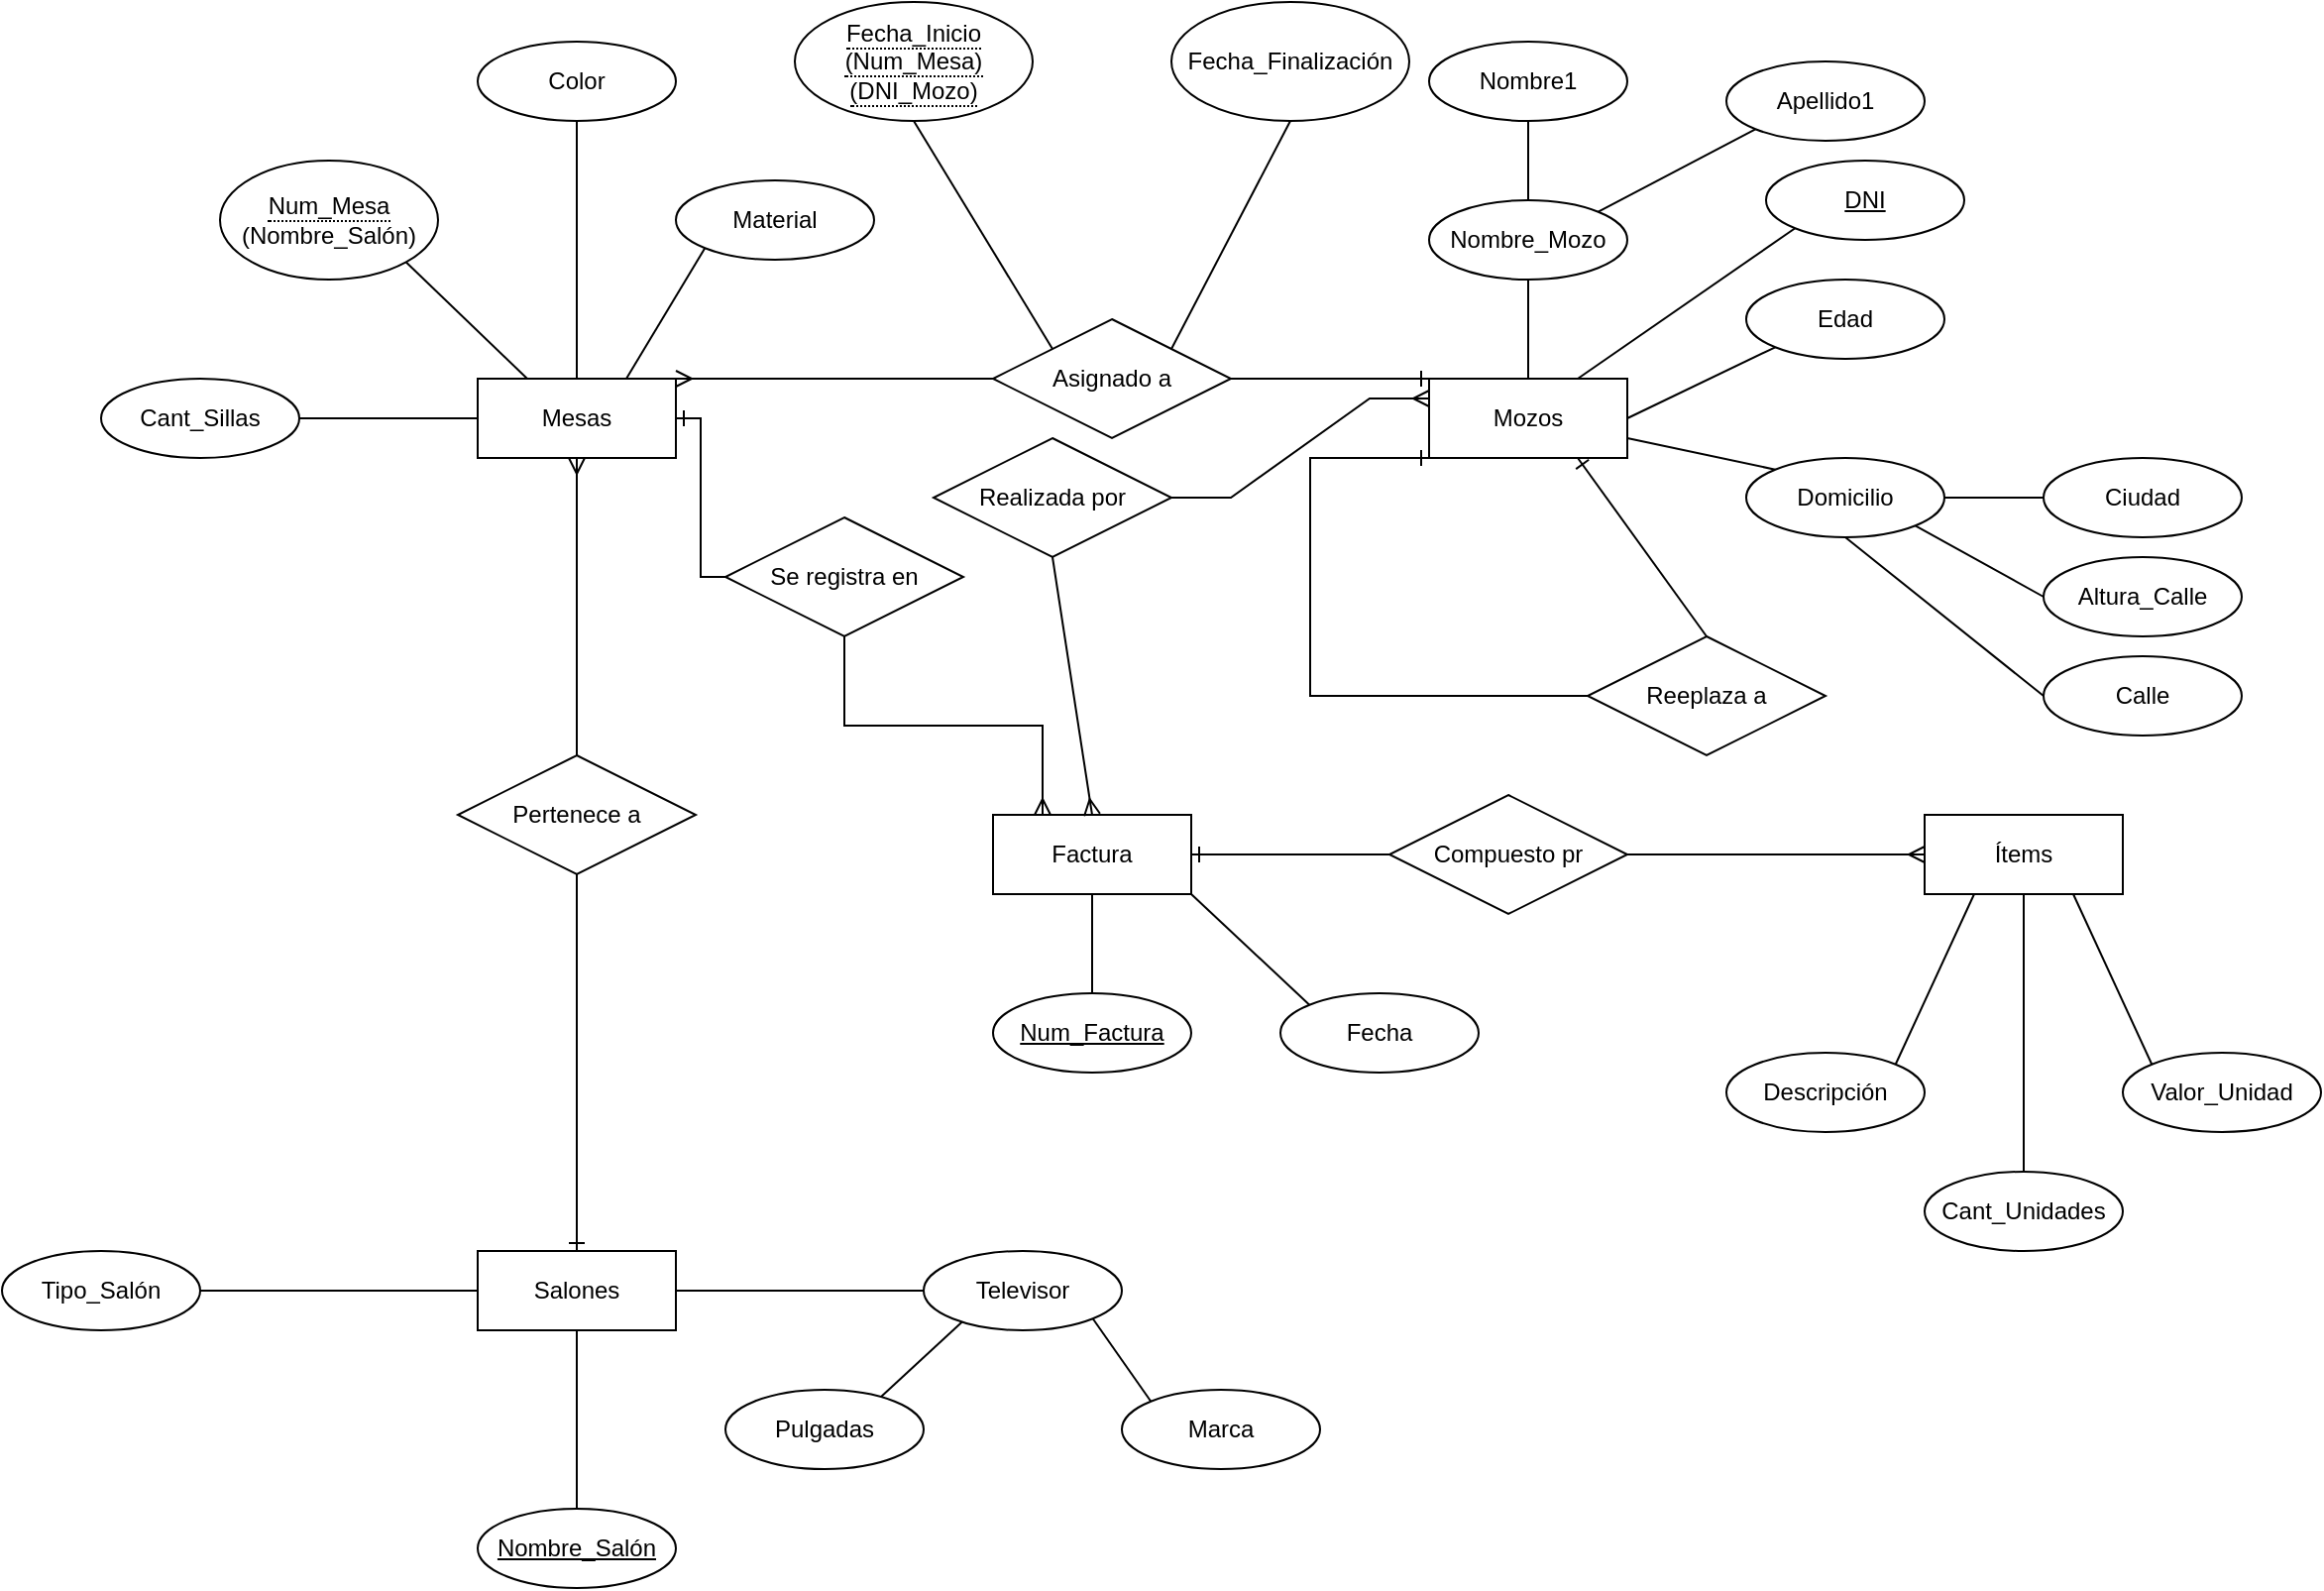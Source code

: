 <mxfile version="24.7.5">
  <diagram id="R2lEEEUBdFMjLlhIrx00" name="Page-1">
    <mxGraphModel dx="665" dy="776" grid="1" gridSize="10" guides="1" tooltips="1" connect="1" arrows="1" fold="1" page="1" pageScale="1" pageWidth="850" pageHeight="1100" math="0" shadow="0" extFonts="Permanent Marker^https://fonts.googleapis.com/css?family=Permanent+Marker">
      <root>
        <mxCell id="0" />
        <mxCell id="1" parent="0" />
        <mxCell id="W-xH0kflVY6gRq8pkjjk-3" value="Mozos" style="whiteSpace=wrap;html=1;align=center;" vertex="1" parent="1">
          <mxGeometry x="780" y="210" width="100" height="40" as="geometry" />
        </mxCell>
        <mxCell id="W-xH0kflVY6gRq8pkjjk-4" value="Salones" style="whiteSpace=wrap;html=1;align=center;" vertex="1" parent="1">
          <mxGeometry x="300" y="650" width="100" height="40" as="geometry" />
        </mxCell>
        <mxCell id="W-xH0kflVY6gRq8pkjjk-7" value="Nombre_Salón" style="ellipse;whiteSpace=wrap;html=1;align=center;fontStyle=4;" vertex="1" parent="1">
          <mxGeometry x="300" y="780" width="100" height="40" as="geometry" />
        </mxCell>
        <mxCell id="W-xH0kflVY6gRq8pkjjk-8" value="" style="endArrow=none;html=1;rounded=0;exitX=0.5;exitY=0;exitDx=0;exitDy=0;entryX=0.5;entryY=1;entryDx=0;entryDy=0;" edge="1" parent="1" source="W-xH0kflVY6gRq8pkjjk-7" target="W-xH0kflVY6gRq8pkjjk-4">
          <mxGeometry relative="1" as="geometry">
            <mxPoint x="240" y="640" as="sourcePoint" />
            <mxPoint x="400" y="640" as="targetPoint" />
          </mxGeometry>
        </mxCell>
        <mxCell id="W-xH0kflVY6gRq8pkjjk-10" value="Tipo_Salón" style="ellipse;whiteSpace=wrap;html=1;align=center;" vertex="1" parent="1">
          <mxGeometry x="60" y="650" width="100" height="40" as="geometry" />
        </mxCell>
        <mxCell id="W-xH0kflVY6gRq8pkjjk-11" value="" style="endArrow=none;html=1;rounded=0;exitX=1;exitY=0.5;exitDx=0;exitDy=0;entryX=0;entryY=0.5;entryDx=0;entryDy=0;" edge="1" parent="1" source="W-xH0kflVY6gRq8pkjjk-10" target="W-xH0kflVY6gRq8pkjjk-4">
          <mxGeometry relative="1" as="geometry">
            <mxPoint x="240" y="640" as="sourcePoint" />
            <mxPoint x="400" y="640" as="targetPoint" />
          </mxGeometry>
        </mxCell>
        <mxCell id="W-xH0kflVY6gRq8pkjjk-13" value="Pulgadas" style="ellipse;whiteSpace=wrap;html=1;align=center;" vertex="1" parent="1">
          <mxGeometry x="425" y="720" width="100" height="40" as="geometry" />
        </mxCell>
        <mxCell id="W-xH0kflVY6gRq8pkjjk-14" value="Marca" style="ellipse;whiteSpace=wrap;html=1;align=center;" vertex="1" parent="1">
          <mxGeometry x="625" y="720" width="100" height="40" as="geometry" />
        </mxCell>
        <mxCell id="W-xH0kflVY6gRq8pkjjk-15" value="" style="endArrow=none;html=1;rounded=0;exitX=1;exitY=1;exitDx=0;exitDy=0;entryX=0;entryY=0;entryDx=0;entryDy=0;" edge="1" parent="1" source="W-xH0kflVY6gRq8pkjjk-54" target="W-xH0kflVY6gRq8pkjjk-14">
          <mxGeometry relative="1" as="geometry">
            <mxPoint x="600" y="700" as="sourcePoint" />
            <mxPoint x="628" y="759" as="targetPoint" />
          </mxGeometry>
        </mxCell>
        <mxCell id="W-xH0kflVY6gRq8pkjjk-16" value="" style="endArrow=none;html=1;rounded=0;exitX=0.784;exitY=0.09;exitDx=0;exitDy=0;entryX=0.224;entryY=0.824;entryDx=0;entryDy=0;exitPerimeter=0;entryPerimeter=0;" edge="1" parent="1" source="W-xH0kflVY6gRq8pkjjk-13" target="W-xH0kflVY6gRq8pkjjk-54">
          <mxGeometry relative="1" as="geometry">
            <mxPoint x="325" y="650" as="sourcePoint" />
            <mxPoint x="550" y="700" as="targetPoint" />
          </mxGeometry>
        </mxCell>
        <mxCell id="W-xH0kflVY6gRq8pkjjk-25" value="" style="group" vertex="1" connectable="0" parent="1">
          <mxGeometry x="110" y="40" width="390" height="210" as="geometry" />
        </mxCell>
        <mxCell id="W-xH0kflVY6gRq8pkjjk-2" value="Mesas" style="whiteSpace=wrap;html=1;align=center;" vertex="1" parent="W-xH0kflVY6gRq8pkjjk-25">
          <mxGeometry x="190" y="170" width="100" height="40" as="geometry" />
        </mxCell>
        <mxCell id="W-xH0kflVY6gRq8pkjjk-17" value="Color" style="ellipse;whiteSpace=wrap;html=1;align=center;" vertex="1" parent="W-xH0kflVY6gRq8pkjjk-25">
          <mxGeometry x="190" width="100" height="40" as="geometry" />
        </mxCell>
        <mxCell id="W-xH0kflVY6gRq8pkjjk-18" value="Cant_Sillas" style="ellipse;whiteSpace=wrap;html=1;align=center;" vertex="1" parent="W-xH0kflVY6gRq8pkjjk-25">
          <mxGeometry y="170" width="100" height="40" as="geometry" />
        </mxCell>
        <mxCell id="W-xH0kflVY6gRq8pkjjk-19" value="Material" style="ellipse;whiteSpace=wrap;html=1;align=center;" vertex="1" parent="W-xH0kflVY6gRq8pkjjk-25">
          <mxGeometry x="290" y="70" width="100" height="40" as="geometry" />
        </mxCell>
        <mxCell id="W-xH0kflVY6gRq8pkjjk-21" value="" style="endArrow=none;html=1;rounded=0;exitX=1;exitY=1;exitDx=0;exitDy=0;entryX=0.25;entryY=0;entryDx=0;entryDy=0;" edge="1" parent="W-xH0kflVY6gRq8pkjjk-25" source="W-xH0kflVY6gRq8pkjjk-68" target="W-xH0kflVY6gRq8pkjjk-2">
          <mxGeometry relative="1" as="geometry">
            <mxPoint x="140" y="110.0" as="sourcePoint" />
            <mxPoint x="390" y="360" as="targetPoint" />
          </mxGeometry>
        </mxCell>
        <mxCell id="W-xH0kflVY6gRq8pkjjk-22" value="" style="endArrow=none;html=1;rounded=0;exitX=1;exitY=0.5;exitDx=0;exitDy=0;entryX=0;entryY=0.5;entryDx=0;entryDy=0;" edge="1" parent="W-xH0kflVY6gRq8pkjjk-25" source="W-xH0kflVY6gRq8pkjjk-18" target="W-xH0kflVY6gRq8pkjjk-2">
          <mxGeometry relative="1" as="geometry">
            <mxPoint x="240" y="280" as="sourcePoint" />
            <mxPoint x="400" y="280" as="targetPoint" />
          </mxGeometry>
        </mxCell>
        <mxCell id="W-xH0kflVY6gRq8pkjjk-23" value="" style="endArrow=none;html=1;rounded=0;exitX=0.5;exitY=1;exitDx=0;exitDy=0;" edge="1" parent="W-xH0kflVY6gRq8pkjjk-25" source="W-xH0kflVY6gRq8pkjjk-17" target="W-xH0kflVY6gRq8pkjjk-2">
          <mxGeometry relative="1" as="geometry">
            <mxPoint x="240" y="280" as="sourcePoint" />
            <mxPoint x="400" y="280" as="targetPoint" />
          </mxGeometry>
        </mxCell>
        <mxCell id="W-xH0kflVY6gRq8pkjjk-24" value="" style="endArrow=none;html=1;rounded=0;exitX=0;exitY=1;exitDx=0;exitDy=0;entryX=0.75;entryY=0;entryDx=0;entryDy=0;" edge="1" parent="W-xH0kflVY6gRq8pkjjk-25" source="W-xH0kflVY6gRq8pkjjk-19" target="W-xH0kflVY6gRq8pkjjk-2">
          <mxGeometry relative="1" as="geometry">
            <mxPoint x="230" y="360" as="sourcePoint" />
            <mxPoint x="390" y="360" as="targetPoint" />
          </mxGeometry>
        </mxCell>
        <mxCell id="W-xH0kflVY6gRq8pkjjk-68" value="&lt;span style=&quot;border-bottom: 1px dotted&quot;&gt;Num_Mesa&lt;/span&gt;&lt;div&gt;(Nombre_Salón)&lt;/div&gt;" style="ellipse;whiteSpace=wrap;html=1;align=center;" vertex="1" parent="W-xH0kflVY6gRq8pkjjk-25">
          <mxGeometry x="60" y="60" width="110" height="60" as="geometry" />
        </mxCell>
        <mxCell id="W-xH0kflVY6gRq8pkjjk-27" value="Pertenece a" style="shape=rhombus;perimeter=rhombusPerimeter;whiteSpace=wrap;html=1;align=center;" vertex="1" parent="1">
          <mxGeometry x="290" y="400" width="120" height="60" as="geometry" />
        </mxCell>
        <mxCell id="W-xH0kflVY6gRq8pkjjk-28" value="" style="fontSize=12;html=1;endArrow=ERmany;rounded=0;exitX=0.5;exitY=0;exitDx=0;exitDy=0;entryX=0.5;entryY=1;entryDx=0;entryDy=0;" edge="1" parent="1" source="W-xH0kflVY6gRq8pkjjk-27" target="W-xH0kflVY6gRq8pkjjk-2">
          <mxGeometry width="100" height="100" relative="1" as="geometry">
            <mxPoint x="390" y="410" as="sourcePoint" />
            <mxPoint x="490" y="310" as="targetPoint" />
          </mxGeometry>
        </mxCell>
        <mxCell id="W-xH0kflVY6gRq8pkjjk-29" value="" style="fontSize=12;html=1;endArrow=ERone;endFill=1;rounded=0;exitX=0.5;exitY=1;exitDx=0;exitDy=0;entryX=0.5;entryY=0;entryDx=0;entryDy=0;" edge="1" parent="1" source="W-xH0kflVY6gRq8pkjjk-27" target="W-xH0kflVY6gRq8pkjjk-4">
          <mxGeometry width="100" height="100" relative="1" as="geometry">
            <mxPoint x="315" y="660" as="sourcePoint" />
            <mxPoint x="415" y="560" as="targetPoint" />
          </mxGeometry>
        </mxCell>
        <mxCell id="W-xH0kflVY6gRq8pkjjk-30" value="DNI" style="ellipse;whiteSpace=wrap;html=1;align=center;fontStyle=4;" vertex="1" parent="1">
          <mxGeometry x="950" y="100" width="100" height="40" as="geometry" />
        </mxCell>
        <mxCell id="W-xH0kflVY6gRq8pkjjk-31" value="Apellido1" style="ellipse;whiteSpace=wrap;html=1;align=center;" vertex="1" parent="1">
          <mxGeometry x="930" y="50" width="100" height="40" as="geometry" />
        </mxCell>
        <mxCell id="W-xH0kflVY6gRq8pkjjk-32" value="Ciudad" style="ellipse;whiteSpace=wrap;html=1;align=center;" vertex="1" parent="1">
          <mxGeometry x="1090" y="250" width="100" height="40" as="geometry" />
        </mxCell>
        <mxCell id="W-xH0kflVY6gRq8pkjjk-33" value="Altura_Calle" style="ellipse;whiteSpace=wrap;html=1;align=center;" vertex="1" parent="1">
          <mxGeometry x="1090" y="300" width="100" height="40" as="geometry" />
        </mxCell>
        <mxCell id="W-xH0kflVY6gRq8pkjjk-34" value="Calle" style="ellipse;whiteSpace=wrap;html=1;align=center;" vertex="1" parent="1">
          <mxGeometry x="1090" y="350" width="100" height="40" as="geometry" />
        </mxCell>
        <mxCell id="W-xH0kflVY6gRq8pkjjk-35" value="Edad" style="ellipse;whiteSpace=wrap;html=1;align=center;" vertex="1" parent="1">
          <mxGeometry x="940" y="160" width="100" height="40" as="geometry" />
        </mxCell>
        <mxCell id="W-xH0kflVY6gRq8pkjjk-36" value="Nombre_Mozo" style="ellipse;whiteSpace=wrap;html=1;align=center;" vertex="1" parent="1">
          <mxGeometry x="780" y="120" width="100" height="40" as="geometry" />
        </mxCell>
        <mxCell id="W-xH0kflVY6gRq8pkjjk-37" value="Nombre1" style="ellipse;whiteSpace=wrap;html=1;align=center;" vertex="1" parent="1">
          <mxGeometry x="780" y="40" width="100" height="40" as="geometry" />
        </mxCell>
        <mxCell id="W-xH0kflVY6gRq8pkjjk-38" value="" style="endArrow=none;html=1;rounded=0;exitX=1;exitY=0.75;exitDx=0;exitDy=0;entryX=0;entryY=0;entryDx=0;entryDy=0;" edge="1" parent="1" source="W-xH0kflVY6gRq8pkjjk-3" target="W-xH0kflVY6gRq8pkjjk-46">
          <mxGeometry relative="1" as="geometry">
            <mxPoint x="830" y="280" as="sourcePoint" />
            <mxPoint x="990" y="280" as="targetPoint" />
          </mxGeometry>
        </mxCell>
        <mxCell id="W-xH0kflVY6gRq8pkjjk-39" value="" style="endArrow=none;html=1;rounded=0;exitX=1;exitY=0.5;exitDx=0;exitDy=0;entryX=0;entryY=1;entryDx=0;entryDy=0;" edge="1" parent="1" source="W-xH0kflVY6gRq8pkjjk-3" target="W-xH0kflVY6gRq8pkjjk-35">
          <mxGeometry relative="1" as="geometry">
            <mxPoint x="830" y="280" as="sourcePoint" />
            <mxPoint x="990" y="280" as="targetPoint" />
          </mxGeometry>
        </mxCell>
        <mxCell id="W-xH0kflVY6gRq8pkjjk-41" value="" style="endArrow=none;html=1;rounded=0;exitX=0;exitY=1;exitDx=0;exitDy=0;entryX=1;entryY=0;entryDx=0;entryDy=0;" edge="1" parent="1" source="W-xH0kflVY6gRq8pkjjk-31" target="W-xH0kflVY6gRq8pkjjk-36">
          <mxGeometry relative="1" as="geometry">
            <mxPoint x="830" y="280" as="sourcePoint" />
            <mxPoint x="990" y="280" as="targetPoint" />
          </mxGeometry>
        </mxCell>
        <mxCell id="W-xH0kflVY6gRq8pkjjk-42" value="" style="endArrow=none;html=1;rounded=0;exitX=0.5;exitY=1;exitDx=0;exitDy=0;entryX=0.5;entryY=0;entryDx=0;entryDy=0;" edge="1" parent="1" source="W-xH0kflVY6gRq8pkjjk-37" target="W-xH0kflVY6gRq8pkjjk-36">
          <mxGeometry relative="1" as="geometry">
            <mxPoint x="830" y="280" as="sourcePoint" />
            <mxPoint x="990" y="280" as="targetPoint" />
          </mxGeometry>
        </mxCell>
        <mxCell id="W-xH0kflVY6gRq8pkjjk-43" value="" style="endArrow=none;html=1;rounded=0;exitX=0.5;exitY=0;exitDx=0;exitDy=0;entryX=0.5;entryY=1;entryDx=0;entryDy=0;" edge="1" parent="1" source="W-xH0kflVY6gRq8pkjjk-3" target="W-xH0kflVY6gRq8pkjjk-36">
          <mxGeometry relative="1" as="geometry">
            <mxPoint x="830" y="280" as="sourcePoint" />
            <mxPoint x="990" y="280" as="targetPoint" />
          </mxGeometry>
        </mxCell>
        <mxCell id="W-xH0kflVY6gRq8pkjjk-44" value="" style="endArrow=none;html=1;rounded=0;exitX=0;exitY=1;exitDx=0;exitDy=0;entryX=0.75;entryY=0;entryDx=0;entryDy=0;" edge="1" parent="1" source="W-xH0kflVY6gRq8pkjjk-30" target="W-xH0kflVY6gRq8pkjjk-3">
          <mxGeometry relative="1" as="geometry">
            <mxPoint x="830" y="280" as="sourcePoint" />
            <mxPoint x="990" y="280" as="targetPoint" />
          </mxGeometry>
        </mxCell>
        <mxCell id="W-xH0kflVY6gRq8pkjjk-46" value="Domicilio" style="ellipse;whiteSpace=wrap;html=1;align=center;" vertex="1" parent="1">
          <mxGeometry x="940" y="250" width="100" height="40" as="geometry" />
        </mxCell>
        <mxCell id="W-xH0kflVY6gRq8pkjjk-48" value="" style="endArrow=none;html=1;rounded=0;exitX=0;exitY=0.5;exitDx=0;exitDy=0;entryX=0.5;entryY=1;entryDx=0;entryDy=0;" edge="1" parent="1" source="W-xH0kflVY6gRq8pkjjk-34" target="W-xH0kflVY6gRq8pkjjk-46">
          <mxGeometry relative="1" as="geometry">
            <mxPoint x="870" y="250" as="sourcePoint" />
            <mxPoint x="1030" y="250" as="targetPoint" />
          </mxGeometry>
        </mxCell>
        <mxCell id="W-xH0kflVY6gRq8pkjjk-49" value="" style="endArrow=none;html=1;rounded=0;exitX=0;exitY=0.5;exitDx=0;exitDy=0;entryX=1;entryY=1;entryDx=0;entryDy=0;" edge="1" parent="1" source="W-xH0kflVY6gRq8pkjjk-33" target="W-xH0kflVY6gRq8pkjjk-46">
          <mxGeometry relative="1" as="geometry">
            <mxPoint x="870" y="250" as="sourcePoint" />
            <mxPoint x="1030" y="250" as="targetPoint" />
          </mxGeometry>
        </mxCell>
        <mxCell id="W-xH0kflVY6gRq8pkjjk-50" value="" style="endArrow=none;html=1;rounded=0;exitX=1;exitY=0.5;exitDx=0;exitDy=0;" edge="1" parent="1" source="W-xH0kflVY6gRq8pkjjk-46">
          <mxGeometry relative="1" as="geometry">
            <mxPoint x="870" y="250" as="sourcePoint" />
            <mxPoint x="1090" y="270" as="targetPoint" />
          </mxGeometry>
        </mxCell>
        <mxCell id="W-xH0kflVY6gRq8pkjjk-51" value="" style="fontSize=12;html=1;endArrow=ERmany;rounded=0;entryX=1;entryY=0;entryDx=0;entryDy=0;entryPerimeter=0;exitX=0;exitY=0.5;exitDx=0;exitDy=0;" edge="1" parent="1" source="W-xH0kflVY6gRq8pkjjk-52" target="W-xH0kflVY6gRq8pkjjk-2">
          <mxGeometry width="100" height="100" relative="1" as="geometry">
            <mxPoint x="560" y="230" as="sourcePoint" />
            <mxPoint x="700" y="230" as="targetPoint" />
          </mxGeometry>
        </mxCell>
        <mxCell id="W-xH0kflVY6gRq8pkjjk-52" value="Asignado a" style="shape=rhombus;perimeter=rhombusPerimeter;whiteSpace=wrap;html=1;align=center;" vertex="1" parent="1">
          <mxGeometry x="560" y="180" width="120" height="60" as="geometry" />
        </mxCell>
        <mxCell id="W-xH0kflVY6gRq8pkjjk-53" value="" style="fontSize=12;html=1;endArrow=ERone;endFill=1;rounded=0;exitX=1;exitY=0.5;exitDx=0;exitDy=0;entryX=0;entryY=0;entryDx=0;entryDy=0;" edge="1" parent="1" source="W-xH0kflVY6gRq8pkjjk-52" target="W-xH0kflVY6gRq8pkjjk-3">
          <mxGeometry width="100" height="100" relative="1" as="geometry">
            <mxPoint x="740" y="260" as="sourcePoint" />
            <mxPoint x="840" y="160" as="targetPoint" />
          </mxGeometry>
        </mxCell>
        <mxCell id="W-xH0kflVY6gRq8pkjjk-54" value="Televisor" style="ellipse;whiteSpace=wrap;html=1;align=center;" vertex="1" parent="1">
          <mxGeometry x="525" y="650" width="100" height="40" as="geometry" />
        </mxCell>
        <mxCell id="W-xH0kflVY6gRq8pkjjk-55" value="" style="endArrow=none;html=1;rounded=0;exitX=1;exitY=0.5;exitDx=0;exitDy=0;entryX=0;entryY=0.5;entryDx=0;entryDy=0;" edge="1" parent="1" source="W-xH0kflVY6gRq8pkjjk-4" target="W-xH0kflVY6gRq8pkjjk-54">
          <mxGeometry relative="1" as="geometry">
            <mxPoint x="395" y="560" as="sourcePoint" />
            <mxPoint x="555" y="560" as="targetPoint" />
          </mxGeometry>
        </mxCell>
        <mxCell id="W-xH0kflVY6gRq8pkjjk-57" value="Fecha_Finalización" style="ellipse;whiteSpace=wrap;html=1;align=center;" vertex="1" parent="1">
          <mxGeometry x="650" y="20" width="120" height="60" as="geometry" />
        </mxCell>
        <mxCell id="W-xH0kflVY6gRq8pkjjk-60" value="&lt;span style=&quot;border-bottom: 1px dotted&quot;&gt;Fecha_Inicio&lt;br&gt;(Num_Mesa)(DNI_Mozo)&lt;/span&gt;" style="ellipse;whiteSpace=wrap;html=1;align=center;" vertex="1" parent="1">
          <mxGeometry x="460" y="20" width="120" height="60" as="geometry" />
        </mxCell>
        <mxCell id="W-xH0kflVY6gRq8pkjjk-61" value="" style="endArrow=none;html=1;rounded=0;exitX=0.5;exitY=1;exitDx=0;exitDy=0;entryX=0;entryY=0;entryDx=0;entryDy=0;" edge="1" parent="1" source="W-xH0kflVY6gRq8pkjjk-60" target="W-xH0kflVY6gRq8pkjjk-52">
          <mxGeometry relative="1" as="geometry">
            <mxPoint x="420" y="50" as="sourcePoint" />
            <mxPoint x="595" y="80.0" as="targetPoint" />
          </mxGeometry>
        </mxCell>
        <mxCell id="W-xH0kflVY6gRq8pkjjk-62" value="" style="endArrow=none;html=1;rounded=0;entryX=1;entryY=0;entryDx=0;entryDy=0;exitX=0.5;exitY=1;exitDx=0;exitDy=0;" edge="1" parent="1" source="W-xH0kflVY6gRq8pkjjk-57" target="W-xH0kflVY6gRq8pkjjk-52">
          <mxGeometry relative="1" as="geometry">
            <mxPoint x="420" y="50" as="sourcePoint" />
            <mxPoint x="645" y="80.0" as="targetPoint" />
          </mxGeometry>
        </mxCell>
        <mxCell id="W-xH0kflVY6gRq8pkjjk-65" value="Reeplaza a" style="shape=rhombus;perimeter=rhombusPerimeter;whiteSpace=wrap;html=1;align=center;" vertex="1" parent="1">
          <mxGeometry x="860" y="340" width="120" height="60" as="geometry" />
        </mxCell>
        <mxCell id="W-xH0kflVY6gRq8pkjjk-66" value="" style="fontSize=12;html=1;endArrow=ERone;endFill=1;rounded=0;exitX=0.5;exitY=0;exitDx=0;exitDy=0;entryX=0.75;entryY=1;entryDx=0;entryDy=0;" edge="1" parent="1" source="W-xH0kflVY6gRq8pkjjk-65" target="W-xH0kflVY6gRq8pkjjk-3">
          <mxGeometry width="100" height="100" relative="1" as="geometry">
            <mxPoint x="830" y="230" as="sourcePoint" />
            <mxPoint x="930" y="130" as="targetPoint" />
          </mxGeometry>
        </mxCell>
        <mxCell id="W-xH0kflVY6gRq8pkjjk-67" value="" style="edgeStyle=elbowEdgeStyle;fontSize=12;html=1;endArrow=ERone;endFill=1;rounded=0;exitX=0;exitY=0.5;exitDx=0;exitDy=0;entryX=0;entryY=1;entryDx=0;entryDy=0;" edge="1" parent="1" source="W-xH0kflVY6gRq8pkjjk-65" target="W-xH0kflVY6gRq8pkjjk-3">
          <mxGeometry width="100" height="100" relative="1" as="geometry">
            <mxPoint x="815" y="500" as="sourcePoint" />
            <mxPoint x="700" y="260" as="targetPoint" />
            <Array as="points">
              <mxPoint x="720" y="330" />
            </Array>
          </mxGeometry>
        </mxCell>
        <mxCell id="W-xH0kflVY6gRq8pkjjk-69" value="Factura" style="whiteSpace=wrap;html=1;align=center;" vertex="1" parent="1">
          <mxGeometry x="560" y="430" width="100" height="40" as="geometry" />
        </mxCell>
        <mxCell id="W-xH0kflVY6gRq8pkjjk-71" value="Num_Factura" style="ellipse;whiteSpace=wrap;html=1;align=center;fontStyle=4;" vertex="1" parent="1">
          <mxGeometry x="560" y="520" width="100" height="40" as="geometry" />
        </mxCell>
        <mxCell id="W-xH0kflVY6gRq8pkjjk-72" value="" style="endArrow=none;html=1;rounded=0;exitX=0.5;exitY=0;exitDx=0;exitDy=0;entryX=0.5;entryY=1;entryDx=0;entryDy=0;" edge="1" parent="1" source="W-xH0kflVY6gRq8pkjjk-71" target="W-xH0kflVY6gRq8pkjjk-69">
          <mxGeometry relative="1" as="geometry">
            <mxPoint x="695" y="380" as="sourcePoint" />
            <mxPoint x="855" y="380" as="targetPoint" />
          </mxGeometry>
        </mxCell>
        <mxCell id="W-xH0kflVY6gRq8pkjjk-73" value="Fecha" style="ellipse;whiteSpace=wrap;html=1;align=center;" vertex="1" parent="1">
          <mxGeometry x="705" y="520" width="100" height="40" as="geometry" />
        </mxCell>
        <mxCell id="W-xH0kflVY6gRq8pkjjk-74" value="" style="endArrow=none;html=1;rounded=0;exitX=1;exitY=1;exitDx=0;exitDy=0;entryX=0;entryY=0;entryDx=0;entryDy=0;" edge="1" parent="1" source="W-xH0kflVY6gRq8pkjjk-69" target="W-xH0kflVY6gRq8pkjjk-73">
          <mxGeometry relative="1" as="geometry">
            <mxPoint x="695" y="380" as="sourcePoint" />
            <mxPoint x="855" y="380" as="targetPoint" />
          </mxGeometry>
        </mxCell>
        <mxCell id="W-xH0kflVY6gRq8pkjjk-75" value="Realizada por" style="shape=rhombus;perimeter=rhombusPerimeter;whiteSpace=wrap;html=1;align=center;" vertex="1" parent="1">
          <mxGeometry x="530" y="240" width="120" height="60" as="geometry" />
        </mxCell>
        <mxCell id="W-xH0kflVY6gRq8pkjjk-76" value="" style="fontSize=12;html=1;endArrow=ERmany;rounded=0;exitX=0.5;exitY=1;exitDx=0;exitDy=0;entryX=0.5;entryY=0;entryDx=0;entryDy=0;" edge="1" parent="1" source="W-xH0kflVY6gRq8pkjjk-75" target="W-xH0kflVY6gRq8pkjjk-69">
          <mxGeometry width="100" height="100" relative="1" as="geometry">
            <mxPoint x="545" y="400" as="sourcePoint" />
            <mxPoint x="645" y="300" as="targetPoint" />
          </mxGeometry>
        </mxCell>
        <mxCell id="W-xH0kflVY6gRq8pkjjk-77" value="" style="edgeStyle=entityRelationEdgeStyle;fontSize=12;html=1;endArrow=ERmany;rounded=0;exitX=1;exitY=0.5;exitDx=0;exitDy=0;entryX=0;entryY=0.25;entryDx=0;entryDy=0;" edge="1" parent="1" source="W-xH0kflVY6gRq8pkjjk-75" target="W-xH0kflVY6gRq8pkjjk-3">
          <mxGeometry width="100" height="100" relative="1" as="geometry">
            <mxPoint x="590" y="330" as="sourcePoint" />
            <mxPoint x="750" y="240" as="targetPoint" />
            <Array as="points">
              <mxPoint x="650" y="250" />
              <mxPoint x="650" y="250" />
            </Array>
          </mxGeometry>
        </mxCell>
        <mxCell id="W-xH0kflVY6gRq8pkjjk-78" value="Se registra en" style="shape=rhombus;perimeter=rhombusPerimeter;whiteSpace=wrap;html=1;align=center;" vertex="1" parent="1">
          <mxGeometry x="425" y="280" width="120" height="60" as="geometry" />
        </mxCell>
        <mxCell id="W-xH0kflVY6gRq8pkjjk-80" value="" style="edgeStyle=elbowEdgeStyle;fontSize=12;html=1;endArrow=ERmany;rounded=0;elbow=vertical;exitX=0.5;exitY=1;exitDx=0;exitDy=0;entryX=0.25;entryY=0;entryDx=0;entryDy=0;" edge="1" parent="1" source="W-xH0kflVY6gRq8pkjjk-78" target="W-xH0kflVY6gRq8pkjjk-69">
          <mxGeometry width="100" height="100" relative="1" as="geometry">
            <mxPoint x="430" y="410" as="sourcePoint" />
            <mxPoint x="530" y="310" as="targetPoint" />
          </mxGeometry>
        </mxCell>
        <mxCell id="W-xH0kflVY6gRq8pkjjk-81" value="" style="edgeStyle=elbowEdgeStyle;fontSize=12;html=1;endArrow=ERone;endFill=1;rounded=0;exitX=0;exitY=0.5;exitDx=0;exitDy=0;" edge="1" parent="1" source="W-xH0kflVY6gRq8pkjjk-78">
          <mxGeometry width="100" height="100" relative="1" as="geometry">
            <mxPoint x="300" y="480" as="sourcePoint" />
            <mxPoint x="400" y="230" as="targetPoint" />
            <Array as="points" />
          </mxGeometry>
        </mxCell>
        <mxCell id="W-xH0kflVY6gRq8pkjjk-82" value="Ítems" style="whiteSpace=wrap;html=1;align=center;" vertex="1" parent="1">
          <mxGeometry x="1030" y="430" width="100" height="40" as="geometry" />
        </mxCell>
        <mxCell id="W-xH0kflVY6gRq8pkjjk-83" value="Compuesto pr" style="shape=rhombus;perimeter=rhombusPerimeter;whiteSpace=wrap;html=1;align=center;" vertex="1" parent="1">
          <mxGeometry x="760" y="420" width="120" height="60" as="geometry" />
        </mxCell>
        <mxCell id="W-xH0kflVY6gRq8pkjjk-84" value="" style="fontSize=12;html=1;endArrow=ERone;endFill=1;rounded=0;exitX=0;exitY=0.5;exitDx=0;exitDy=0;entryX=1;entryY=0.5;entryDx=0;entryDy=0;" edge="1" parent="1" source="W-xH0kflVY6gRq8pkjjk-83" target="W-xH0kflVY6gRq8pkjjk-69">
          <mxGeometry width="100" height="100" relative="1" as="geometry">
            <mxPoint x="770" y="440" as="sourcePoint" />
            <mxPoint x="870" y="340" as="targetPoint" />
          </mxGeometry>
        </mxCell>
        <mxCell id="W-xH0kflVY6gRq8pkjjk-85" value="" style="fontSize=12;html=1;endArrow=ERmany;rounded=0;exitX=1;exitY=0.5;exitDx=0;exitDy=0;entryX=0;entryY=0.5;entryDx=0;entryDy=0;" edge="1" parent="1" source="W-xH0kflVY6gRq8pkjjk-83" target="W-xH0kflVY6gRq8pkjjk-82">
          <mxGeometry width="100" height="100" relative="1" as="geometry">
            <mxPoint x="900" y="510" as="sourcePoint" />
            <mxPoint x="1000" y="410" as="targetPoint" />
          </mxGeometry>
        </mxCell>
        <mxCell id="W-xH0kflVY6gRq8pkjjk-89" value="Cant_Unidades" style="ellipse;whiteSpace=wrap;html=1;align=center;" vertex="1" parent="1">
          <mxGeometry x="1030" y="610" width="100" height="40" as="geometry" />
        </mxCell>
        <mxCell id="W-xH0kflVY6gRq8pkjjk-90" value="Valor_Unidad" style="ellipse;whiteSpace=wrap;html=1;align=center;" vertex="1" parent="1">
          <mxGeometry x="1130" y="550" width="100" height="40" as="geometry" />
        </mxCell>
        <mxCell id="W-xH0kflVY6gRq8pkjjk-91" value="Descripción" style="ellipse;whiteSpace=wrap;html=1;align=center;" vertex="1" parent="1">
          <mxGeometry x="930" y="550" width="100" height="40" as="geometry" />
        </mxCell>
        <mxCell id="W-xH0kflVY6gRq8pkjjk-92" value="" style="endArrow=none;html=1;rounded=0;exitX=1;exitY=0;exitDx=0;exitDy=0;entryX=0.25;entryY=1;entryDx=0;entryDy=0;" edge="1" parent="1" source="W-xH0kflVY6gRq8pkjjk-91" target="W-xH0kflVY6gRq8pkjjk-82">
          <mxGeometry relative="1" as="geometry">
            <mxPoint x="1060" y="390" as="sourcePoint" />
            <mxPoint x="1220" y="390" as="targetPoint" />
          </mxGeometry>
        </mxCell>
        <mxCell id="W-xH0kflVY6gRq8pkjjk-93" value="" style="endArrow=none;html=1;rounded=0;exitX=0.5;exitY=1;exitDx=0;exitDy=0;entryX=0.5;entryY=0;entryDx=0;entryDy=0;" edge="1" parent="1" source="W-xH0kflVY6gRq8pkjjk-82" target="W-xH0kflVY6gRq8pkjjk-89">
          <mxGeometry relative="1" as="geometry">
            <mxPoint x="1060" y="290" as="sourcePoint" />
            <mxPoint x="1220" y="290" as="targetPoint" />
          </mxGeometry>
        </mxCell>
        <mxCell id="W-xH0kflVY6gRq8pkjjk-94" value="" style="endArrow=none;html=1;rounded=0;exitX=0.75;exitY=1;exitDx=0;exitDy=0;entryX=0;entryY=0;entryDx=0;entryDy=0;" edge="1" parent="1" source="W-xH0kflVY6gRq8pkjjk-82" target="W-xH0kflVY6gRq8pkjjk-90">
          <mxGeometry relative="1" as="geometry">
            <mxPoint x="1060" y="290" as="sourcePoint" />
            <mxPoint x="1220" y="290" as="targetPoint" />
          </mxGeometry>
        </mxCell>
      </root>
    </mxGraphModel>
  </diagram>
</mxfile>
